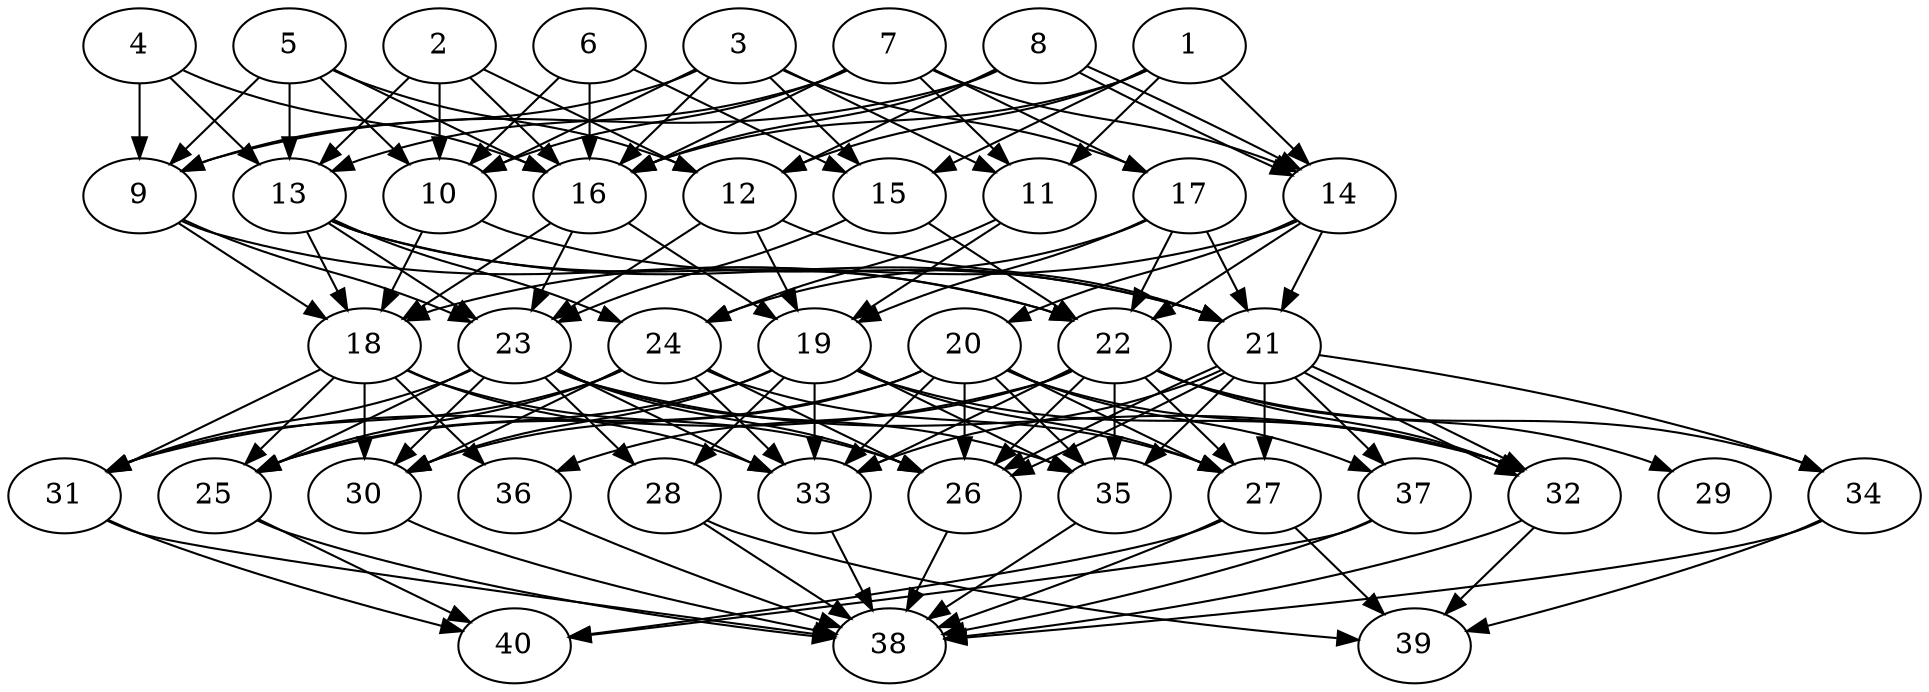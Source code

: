 // DAG automatically generated by daggen at Thu Oct  3 14:06:48 2019
// ./daggen --dot -n 40 --ccr 0.4 --fat 0.7 --regular 0.5 --density 0.9 --mindata 5242880 --maxdata 52428800 
digraph G {
  1 [size="26772480", alpha="0.15", expect_size="10708992"] 
  1 -> 11 [size ="10708992"]
  1 -> 12 [size ="10708992"]
  1 -> 14 [size ="10708992"]
  1 -> 15 [size ="10708992"]
  1 -> 16 [size ="10708992"]
  2 [size="28405760", alpha="0.01", expect_size="11362304"] 
  2 -> 10 [size ="11362304"]
  2 -> 12 [size ="11362304"]
  2 -> 13 [size ="11362304"]
  2 -> 16 [size ="11362304"]
  3 [size="41607680", alpha="0.07", expect_size="16643072"] 
  3 -> 9 [size ="16643072"]
  3 -> 10 [size ="16643072"]
  3 -> 11 [size ="16643072"]
  3 -> 15 [size ="16643072"]
  3 -> 16 [size ="16643072"]
  3 -> 17 [size ="16643072"]
  4 [size="43722240", alpha="0.09", expect_size="17488896"] 
  4 -> 9 [size ="17488896"]
  4 -> 13 [size ="17488896"]
  4 -> 16 [size ="17488896"]
  5 [size="108756480", alpha="0.16", expect_size="43502592"] 
  5 -> 9 [size ="43502592"]
  5 -> 10 [size ="43502592"]
  5 -> 12 [size ="43502592"]
  5 -> 13 [size ="43502592"]
  5 -> 16 [size ="43502592"]
  6 [size="35640320", alpha="0.14", expect_size="14256128"] 
  6 -> 10 [size ="14256128"]
  6 -> 15 [size ="14256128"]
  6 -> 16 [size ="14256128"]
  7 [size="102592000", alpha="0.02", expect_size="41036800"] 
  7 -> 10 [size ="41036800"]
  7 -> 11 [size ="41036800"]
  7 -> 13 [size ="41036800"]
  7 -> 14 [size ="41036800"]
  7 -> 16 [size ="41036800"]
  7 -> 17 [size ="41036800"]
  8 [size="119034880", alpha="0.16", expect_size="47613952"] 
  8 -> 9 [size ="47613952"]
  8 -> 12 [size ="47613952"]
  8 -> 14 [size ="47613952"]
  8 -> 14 [size ="47613952"]
  8 -> 16 [size ="47613952"]
  9 [size="60339200", alpha="0.00", expect_size="24135680"] 
  9 -> 18 [size ="24135680"]
  9 -> 22 [size ="24135680"]
  9 -> 23 [size ="24135680"]
  10 [size="88245760", alpha="0.11", expect_size="35298304"] 
  10 -> 18 [size ="35298304"]
  10 -> 21 [size ="35298304"]
  11 [size="112284160", alpha="0.02", expect_size="44913664"] 
  11 -> 19 [size ="44913664"]
  11 -> 24 [size ="44913664"]
  12 [size="83118080", alpha="0.13", expect_size="33247232"] 
  12 -> 19 [size ="33247232"]
  12 -> 21 [size ="33247232"]
  12 -> 23 [size ="33247232"]
  13 [size="87367680", alpha="0.05", expect_size="34947072"] 
  13 -> 18 [size ="34947072"]
  13 -> 21 [size ="34947072"]
  13 -> 22 [size ="34947072"]
  13 -> 23 [size ="34947072"]
  13 -> 24 [size ="34947072"]
  14 [size="126650880", alpha="0.11", expect_size="50660352"] 
  14 -> 18 [size ="50660352"]
  14 -> 20 [size ="50660352"]
  14 -> 21 [size ="50660352"]
  14 -> 22 [size ="50660352"]
  15 [size="64020480", alpha="0.03", expect_size="25608192"] 
  15 -> 22 [size ="25608192"]
  15 -> 23 [size ="25608192"]
  16 [size="38328320", alpha="0.02", expect_size="15331328"] 
  16 -> 18 [size ="15331328"]
  16 -> 19 [size ="15331328"]
  16 -> 23 [size ="15331328"]
  17 [size="121182720", alpha="0.02", expect_size="48473088"] 
  17 -> 19 [size ="48473088"]
  17 -> 21 [size ="48473088"]
  17 -> 22 [size ="48473088"]
  17 -> 24 [size ="48473088"]
  18 [size="15892480", alpha="0.18", expect_size="6356992"] 
  18 -> 25 [size ="6356992"]
  18 -> 26 [size ="6356992"]
  18 -> 30 [size ="6356992"]
  18 -> 31 [size ="6356992"]
  18 -> 33 [size ="6356992"]
  18 -> 36 [size ="6356992"]
  19 [size="113105920", alpha="0.01", expect_size="45242368"] 
  19 -> 25 [size ="45242368"]
  19 -> 27 [size ="45242368"]
  19 -> 28 [size ="45242368"]
  19 -> 30 [size ="45242368"]
  19 -> 32 [size ="45242368"]
  19 -> 33 [size ="45242368"]
  19 -> 35 [size ="45242368"]
  20 [size="113295360", alpha="0.07", expect_size="45318144"] 
  20 -> 25 [size ="45318144"]
  20 -> 26 [size ="45318144"]
  20 -> 27 [size ="45318144"]
  20 -> 30 [size ="45318144"]
  20 -> 32 [size ="45318144"]
  20 -> 33 [size ="45318144"]
  20 -> 35 [size ="45318144"]
  20 -> 37 [size ="45318144"]
  21 [size="58667520", alpha="0.15", expect_size="23467008"] 
  21 -> 26 [size ="23467008"]
  21 -> 26 [size ="23467008"]
  21 -> 27 [size ="23467008"]
  21 -> 32 [size ="23467008"]
  21 -> 32 [size ="23467008"]
  21 -> 33 [size ="23467008"]
  21 -> 34 [size ="23467008"]
  21 -> 35 [size ="23467008"]
  21 -> 37 [size ="23467008"]
  22 [size="68513280", alpha="0.06", expect_size="27405312"] 
  22 -> 26 [size ="27405312"]
  22 -> 27 [size ="27405312"]
  22 -> 29 [size ="27405312"]
  22 -> 31 [size ="27405312"]
  22 -> 32 [size ="27405312"]
  22 -> 33 [size ="27405312"]
  22 -> 34 [size ="27405312"]
  22 -> 35 [size ="27405312"]
  22 -> 36 [size ="27405312"]
  23 [size="26432000", alpha="0.01", expect_size="10572800"] 
  23 -> 25 [size ="10572800"]
  23 -> 26 [size ="10572800"]
  23 -> 28 [size ="10572800"]
  23 -> 30 [size ="10572800"]
  23 -> 31 [size ="10572800"]
  23 -> 32 [size ="10572800"]
  23 -> 33 [size ="10572800"]
  23 -> 35 [size ="10572800"]
  24 [size="55459840", alpha="0.02", expect_size="22183936"] 
  24 -> 25 [size ="22183936"]
  24 -> 26 [size ="22183936"]
  24 -> 27 [size ="22183936"]
  24 -> 30 [size ="22183936"]
  24 -> 31 [size ="22183936"]
  24 -> 33 [size ="22183936"]
  25 [size="119872000", alpha="0.18", expect_size="47948800"] 
  25 -> 38 [size ="47948800"]
  25 -> 40 [size ="47948800"]
  26 [size="19509760", alpha="0.19", expect_size="7803904"] 
  26 -> 38 [size ="7803904"]
  27 [size="29217280", alpha="0.15", expect_size="11686912"] 
  27 -> 38 [size ="11686912"]
  27 -> 39 [size ="11686912"]
  27 -> 40 [size ="11686912"]
  28 [size="38494720", alpha="0.09", expect_size="15397888"] 
  28 -> 38 [size ="15397888"]
  28 -> 39 [size ="15397888"]
  29 [size="24133120", alpha="0.10", expect_size="9653248"] 
  30 [size="32896000", alpha="0.05", expect_size="13158400"] 
  30 -> 38 [size ="13158400"]
  31 [size="74910720", alpha="0.16", expect_size="29964288"] 
  31 -> 38 [size ="29964288"]
  31 -> 40 [size ="29964288"]
  32 [size="45882880", alpha="0.19", expect_size="18353152"] 
  32 -> 38 [size ="18353152"]
  32 -> 39 [size ="18353152"]
  33 [size="79078400", alpha="0.15", expect_size="31631360"] 
  33 -> 38 [size ="31631360"]
  34 [size="85032960", alpha="0.10", expect_size="34013184"] 
  34 -> 38 [size ="34013184"]
  34 -> 39 [size ="34013184"]
  35 [size="94364160", alpha="0.14", expect_size="37745664"] 
  35 -> 38 [size ="37745664"]
  36 [size="84756480", alpha="0.02", expect_size="33902592"] 
  36 -> 38 [size ="33902592"]
  37 [size="78745600", alpha="0.08", expect_size="31498240"] 
  37 -> 38 [size ="31498240"]
  37 -> 40 [size ="31498240"]
  38 [size="47854080", alpha="0.15", expect_size="19141632"] 
  39 [size="98009600", alpha="0.18", expect_size="39203840"] 
  40 [size="40517120", alpha="0.19", expect_size="16206848"] 
}
